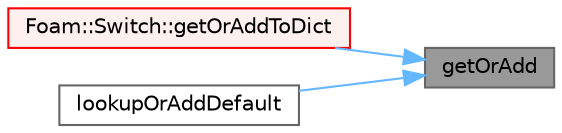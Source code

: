 digraph "getOrAdd"
{
 // LATEX_PDF_SIZE
  bgcolor="transparent";
  edge [fontname=Helvetica,fontsize=10,labelfontname=Helvetica,labelfontsize=10];
  node [fontname=Helvetica,fontsize=10,shape=box,height=0.2,width=0.4];
  rankdir="RL";
  Node1 [id="Node000001",label="getOrAdd",height=0.2,width=0.4,color="gray40", fillcolor="grey60", style="filled", fontcolor="black",tooltip=" "];
  Node1 -> Node2 [id="edge1_Node000001_Node000002",dir="back",color="steelblue1",style="solid",tooltip=" "];
  Node2 [id="Node000002",label="Foam::Switch::getOrAddToDict",height=0.2,width=0.4,color="red", fillcolor="#FFF0F0", style="filled",URL="$classFoam_1_1Switch.html#a6761bd25617e54cbe98541e7fdcdc8c7",tooltip=" "];
  Node1 -> Node4 [id="edge2_Node000001_Node000004",dir="back",color="steelblue1",style="solid",tooltip=" "];
  Node4 [id="Node000004",label="lookupOrAddDefault",height=0.2,width=0.4,color="grey40", fillcolor="white", style="filled",URL="$classFoam_1_1dictionary.html#a59da32cf0674d7fc3bd78634a8cef9b5",tooltip=" "];
}
